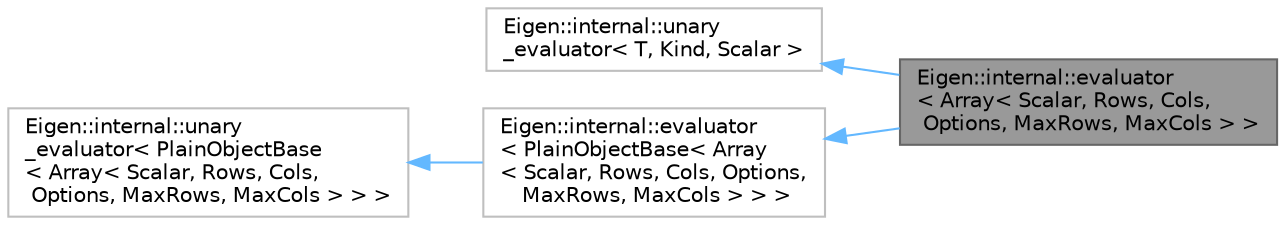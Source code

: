 digraph "Eigen::internal::evaluator&lt; Array&lt; Scalar, Rows, Cols, Options, MaxRows, MaxCols &gt; &gt;"
{
 // LATEX_PDF_SIZE
  bgcolor="transparent";
  edge [fontname=Helvetica,fontsize=10,labelfontname=Helvetica,labelfontsize=10];
  node [fontname=Helvetica,fontsize=10,shape=box,height=0.2,width=0.4];
  rankdir="LR";
  Node1 [id="Node000001",label="Eigen::internal::evaluator\l\< Array\< Scalar, Rows, Cols,\l Options, MaxRows, MaxCols \> \>",height=0.2,width=0.4,color="gray40", fillcolor="grey60", style="filled", fontcolor="black",tooltip=" "];
  Node2 -> Node1 [id="edge4_Node000001_Node000002",dir="back",color="steelblue1",style="solid",tooltip=" "];
  Node2 [id="Node000002",label="Eigen::internal::unary\l_evaluator\< T, Kind, Scalar \>",height=0.2,width=0.4,color="grey75", fillcolor="white", style="filled",URL="$structEigen_1_1internal_1_1unary__evaluator.html",tooltip=" "];
  Node3 -> Node1 [id="edge5_Node000001_Node000003",dir="back",color="steelblue1",style="solid",tooltip=" "];
  Node3 [id="Node000003",label="Eigen::internal::evaluator\l\< PlainObjectBase\< Array\l\< Scalar, Rows, Cols, Options,\l MaxRows, MaxCols \> \> \>",height=0.2,width=0.4,color="grey75", fillcolor="white", style="filled",URL="$structEigen_1_1internal_1_1evaluator.html",tooltip=" "];
  Node4 -> Node3 [id="edge6_Node000003_Node000004",dir="back",color="steelblue1",style="solid",tooltip=" "];
  Node4 [id="Node000004",label="Eigen::internal::unary\l_evaluator\< PlainObjectBase\l\< Array\< Scalar, Rows, Cols,\l Options, MaxRows, MaxCols \> \> \>",height=0.2,width=0.4,color="grey75", fillcolor="white", style="filled",URL="$structEigen_1_1internal_1_1unary__evaluator.html",tooltip=" "];
}
